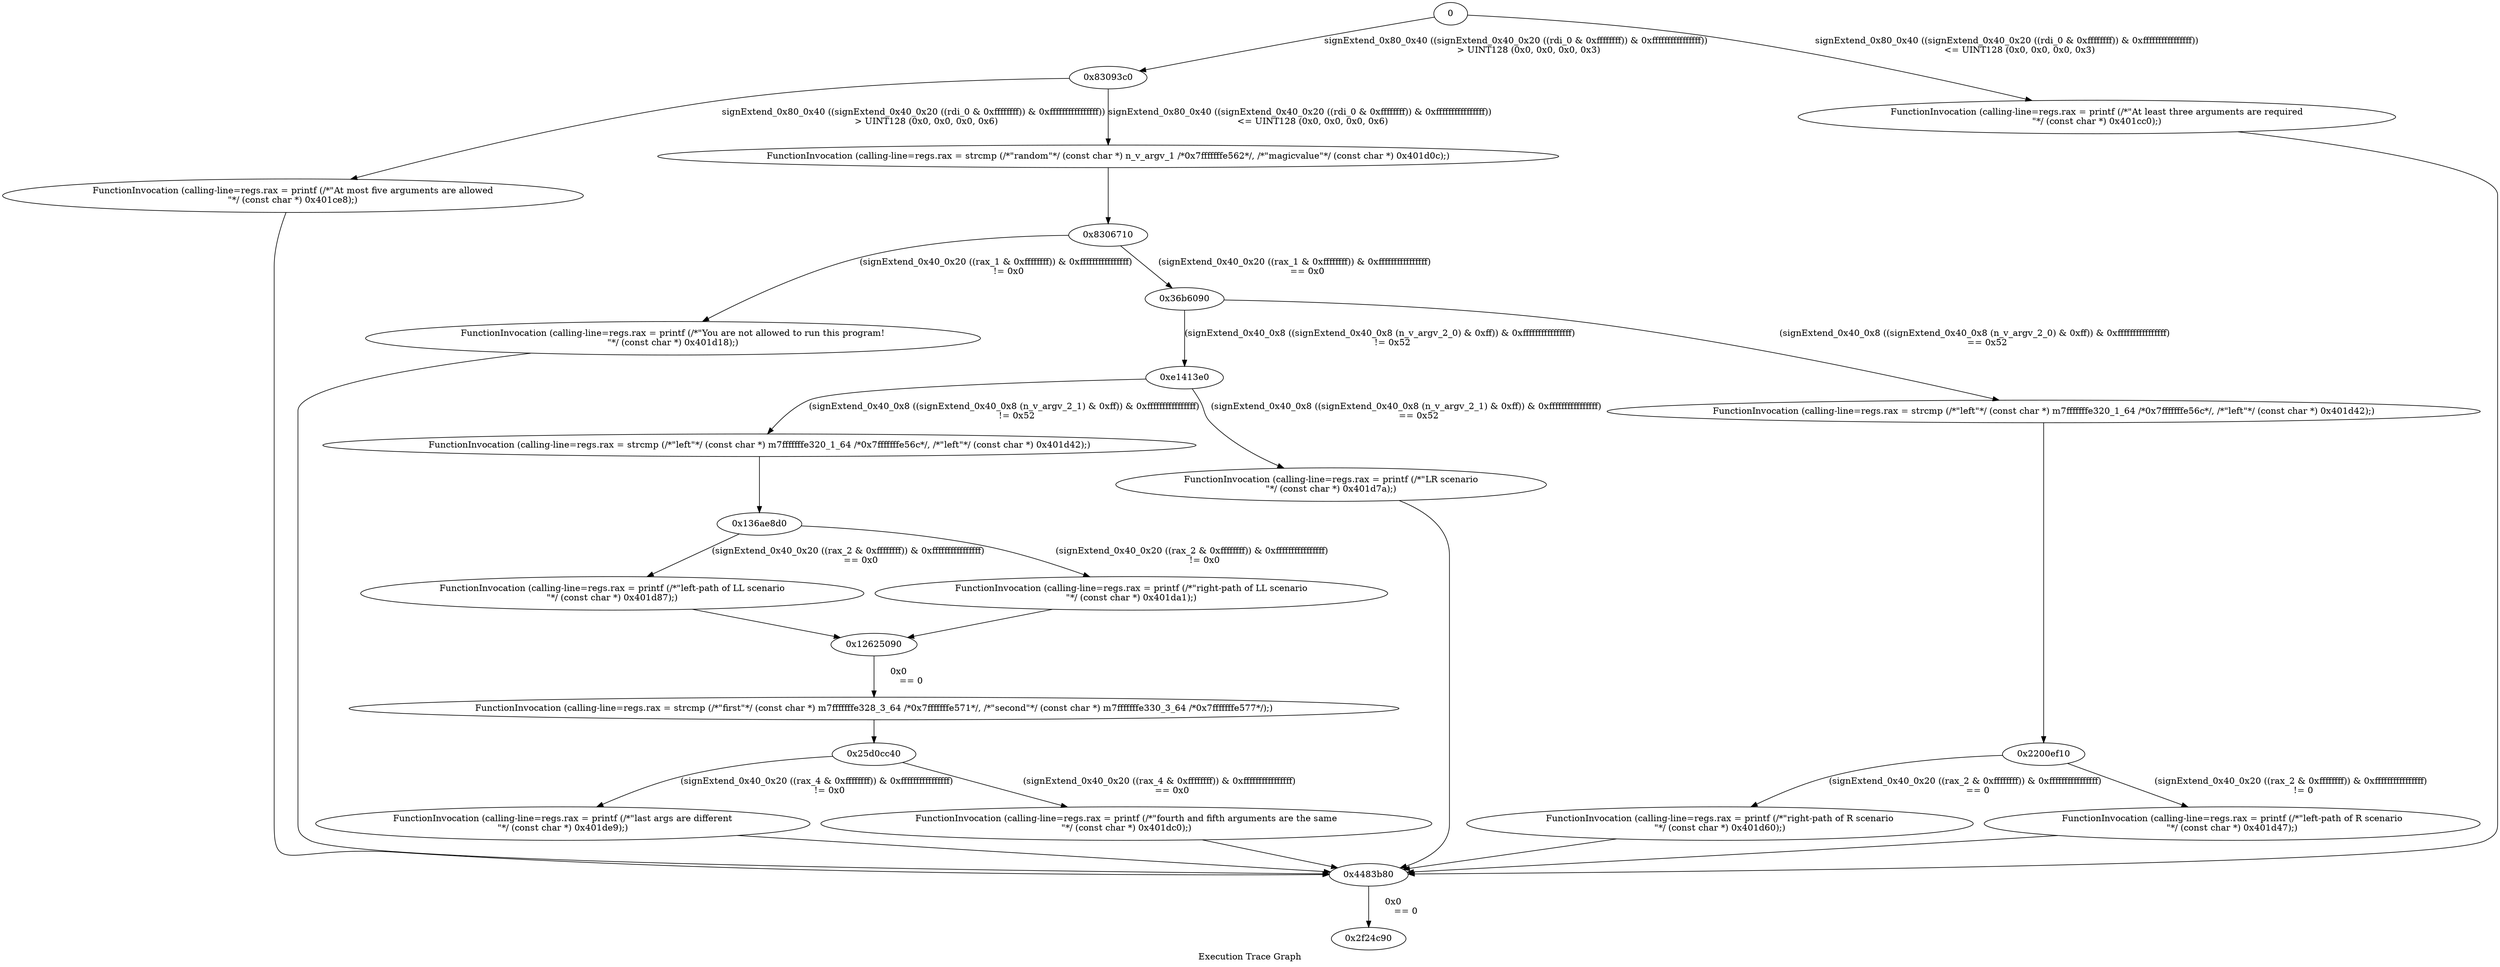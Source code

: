 digraph "Execution Trace Graph" {
	label="Execution Trace Graph";

	Node0 [label = "0"];
	Node0x190c590 [label = "FunctionInvocation (calling-line=regs.rax = printf (/*\"You are not allowed to run this program!\n\"*/ (const char *) 0x401d18);)"];
	Node0x2f24c90 [label = "0x2f24c90"];
	Node0x36b6090 [label = "0x36b6090"];
	Node0x4483b80 [label = "0x4483b80"];
	Node0x44e93e0 [label = "FunctionInvocation (calling-line=regs.rax = printf (/*\"At most five arguments are allowed\n\"*/ (const char *) 0x401ce8);)"];
	Node0x8306710 [label = "0x8306710"];
	Node0x83093c0 [label = "0x83093c0"];
	Node0xb25ed50 [label = "FunctionInvocation (calling-line=regs.rax = printf (/*\"last args are different\n\"*/ (const char *) 0x401de9);)"];
	Node0xe1413e0 [label = "0xe1413e0"];
	Node0x12625090 [label = "0x12625090"];
	Node0x136ae8d0 [label = "0x136ae8d0"];
	Node0x1504b9b0 [label = "FunctionInvocation (calling-line=regs.rax = printf (/*\"right-path of R scenario\n\"*/ (const char *) 0x401d60);)"];
	Node0x195a40a0 [label = "FunctionInvocation (calling-line=regs.rax = strcmp (/*\"first\"*/ (const char *) m7fffffffe328_3_64 /*0x7fffffffe571*/, /*\"second\"*/ (const char *) m7fffffffe330_3_64 /*0x7fffffffe577*/);)"];
	Node0x1d4e7cd0 [label = "FunctionInvocation (calling-line=regs.rax = printf (/*\"left-path of LL scenario\n\"*/ (const char *) 0x401d87);)"];
	Node0x1ea3fc90 [label = "FunctionInvocation (calling-line=regs.rax = printf (/*\"fourth and fifth arguments are the same\n\"*/ (const char *) 0x401dc0);)"];
	Node0x2200ef10 [label = "0x2200ef10"];
	Node0x25d0cc40 [label = "0x25d0cc40"];
	Node0x288a3120 [label = "FunctionInvocation (calling-line=regs.rax = printf (/*\"right-path of LL scenario\n\"*/ (const char *) 0x401da1);)"];
	Node0x480fbc20 [label = "FunctionInvocation (calling-line=regs.rax = strcmp (/*\"left\"*/ (const char *) m7fffffffe320_1_64 /*0x7fffffffe56c*/, /*\"left\"*/ (const char *) 0x401d42);)"];
	Node0x66038e30 [label = "FunctionInvocation (calling-line=regs.rax = strcmp (/*\"random\"*/ (const char *) n_v_argv_1 /*0x7fffffffe562*/, /*\"magicvalue\"*/ (const char *) 0x401d0c);)"];
	Node0x6a8b3640 [label = "FunctionInvocation (calling-line=regs.rax = printf (/*\"At least three arguments are required\n\"*/ (const char *) 0x401cc0);)"];
	Node0x6c801ed0 [label = "FunctionInvocation (calling-line=regs.rax = printf (/*\"LR scenario\n\"*/ (const char *) 0x401d7a);)"];
	Node0x6e2fe3c0 [label = "FunctionInvocation (calling-line=regs.rax = printf (/*\"left-path of R scenario\n\"*/ (const char *) 0x401d47);)"];
	Node0x7b216170 [label = "FunctionInvocation (calling-line=regs.rax = strcmp (/*\"left\"*/ (const char *) m7fffffffe320_1_64 /*0x7fffffffe56c*/, /*\"left\"*/ (const char *) 0x401d42);)"];
	Node0 -> Node0x83093c0 [label = "signExtend_0x80_0x40 ((signExtend_0x40_0x20 ((rdi_0 & 0xffffffff)) & 0xffffffffffffffff))
	 > UINT128 (0x0, 0x0, 0x0, 0x3)"];
	Node0 -> Node0x6a8b3640 [label = "signExtend_0x80_0x40 ((signExtend_0x40_0x20 ((rdi_0 & 0xffffffff)) & 0xffffffffffffffff))
	 <= UINT128 (0x0, 0x0, 0x0, 0x3)"];
	Node0x6a8b3640 -> Node0x4483b80 [label = ""];
	Node0x83093c0 -> Node0x44e93e0 [label = "signExtend_0x80_0x40 ((signExtend_0x40_0x20 ((rdi_0 & 0xffffffff)) & 0xffffffffffffffff))
	 > UINT128 (0x0, 0x0, 0x0, 0x6)"];
	Node0x44e93e0 -> Node0x4483b80 [label = ""];
	Node0x83093c0 -> Node0x66038e30 [label = "signExtend_0x80_0x40 ((signExtend_0x40_0x20 ((rdi_0 & 0xffffffff)) & 0xffffffffffffffff))
	 <= UINT128 (0x0, 0x0, 0x0, 0x6)"];
	Node0x66038e30 -> Node0x8306710 [label = ""];
	Node0x4483b80 -> Node0x2f24c90 [label = "0x0
	 == 0"];
	Node0x8306710 -> Node0x190c590 [label = "(signExtend_0x40_0x20 ((rax_1 & 0xffffffff)) & 0xffffffffffffffff)
	 != 0x0"];
	Node0x190c590 -> Node0x4483b80 [label = ""];
	Node0x8306710 -> Node0x36b6090 [label = "(signExtend_0x40_0x20 ((rax_1 & 0xffffffff)) & 0xffffffffffffffff)
	 == 0x0"];
	Node0x36b6090 -> Node0xe1413e0 [label = "(signExtend_0x40_0x8 ((signExtend_0x40_0x8 (n_v_argv_2_0) & 0xff)) & 0xffffffffffffffff)
	 != 0x52"];
	Node0x36b6090 -> Node0x7b216170 [label = "(signExtend_0x40_0x8 ((signExtend_0x40_0x8 (n_v_argv_2_0) & 0xff)) & 0xffffffffffffffff)
	 == 0x52"];
	Node0x7b216170 -> Node0x2200ef10 [label = ""];
	Node0xe1413e0 -> Node0x480fbc20 [label = "(signExtend_0x40_0x8 ((signExtend_0x40_0x8 (n_v_argv_2_1) & 0xff)) & 0xffffffffffffffff)
	 != 0x52"];
	Node0x480fbc20 -> Node0x136ae8d0 [label = ""];
	Node0xe1413e0 -> Node0x6c801ed0 [label = "(signExtend_0x40_0x8 ((signExtend_0x40_0x8 (n_v_argv_2_1) & 0xff)) & 0xffffffffffffffff)
	 == 0x52"];
	Node0x6c801ed0 -> Node0x4483b80 [label = ""];
	Node0x2200ef10 -> Node0x1504b9b0 [label = "(signExtend_0x40_0x20 ((rax_2 & 0xffffffff)) & 0xffffffffffffffff)
	 == 0"];
	Node0x1504b9b0 -> Node0x4483b80 [label = ""];
	Node0x2200ef10 -> Node0x6e2fe3c0 [label = "(signExtend_0x40_0x20 ((rax_2 & 0xffffffff)) & 0xffffffffffffffff)
	 != 0"];
	Node0x6e2fe3c0 -> Node0x4483b80 [label = ""];
	Node0x136ae8d0 -> Node0x1d4e7cd0 [label = "(signExtend_0x40_0x20 ((rax_2 & 0xffffffff)) & 0xffffffffffffffff)
	 == 0x0"];
	Node0x1d4e7cd0 -> Node0x12625090 [label = ""];
	Node0x136ae8d0 -> Node0x288a3120 [label = "(signExtend_0x40_0x20 ((rax_2 & 0xffffffff)) & 0xffffffffffffffff)
	 != 0x0"];
	Node0x288a3120 -> Node0x12625090 [label = ""];
	Node0x12625090 -> Node0x195a40a0 [label = "0x0
	 == 0"];
	Node0x195a40a0 -> Node0x25d0cc40 [label = ""];
	Node0x25d0cc40 -> Node0xb25ed50 [label = "(signExtend_0x40_0x20 ((rax_4 & 0xffffffff)) & 0xffffffffffffffff)
	 != 0x0"];
	Node0xb25ed50 -> Node0x4483b80 [label = ""];
	Node0x25d0cc40 -> Node0x1ea3fc90 [label = "(signExtend_0x40_0x20 ((rax_4 & 0xffffffff)) & 0xffffffffffffffff)
	 == 0x0"];
	Node0x1ea3fc90 -> Node0x4483b80 [label = ""];
}
